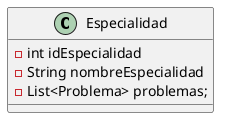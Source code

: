 @startuml

class Especialidad {
 -int idEspecialidad
 -String nombreEspecialidad
 - List<Problema> problemas;
         }
@enduml